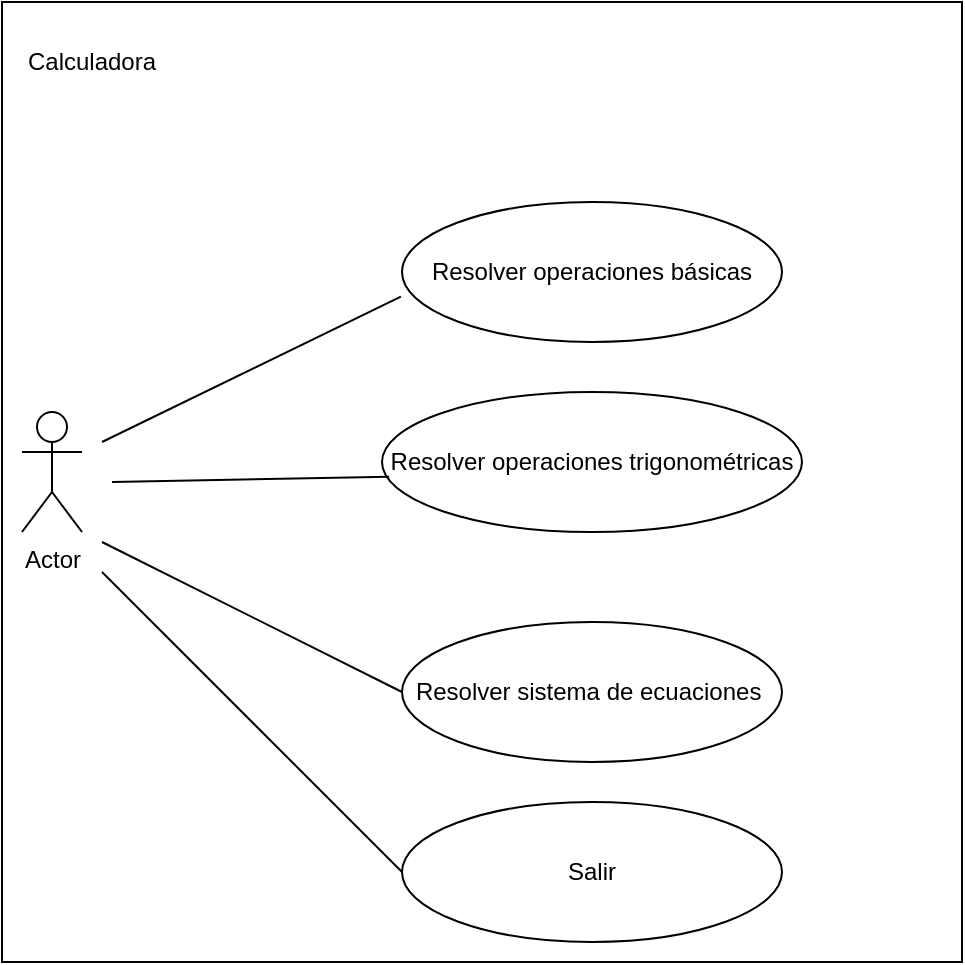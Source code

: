 <mxfile version="12.2.4" pages="1"><diagram id="wm0mV7RGcSNG0sLt0bYs" name="Page-1"><mxGraphModel dx="818" dy="327" grid="1" gridSize="10" guides="1" tooltips="1" connect="1" arrows="1" fold="1" page="1" pageScale="1" pageWidth="850" pageHeight="1100" math="0" shadow="0"><root><mxCell id="0"/><mxCell id="1" parent="0"/><mxCell id="35" value="" style="whiteSpace=wrap;html=1;aspect=fixed;" parent="1" vertex="1"><mxGeometry x="50" y="20" width="480" height="480" as="geometry"/></mxCell><mxCell id="5" value="Resolver operaciones básicas" style="ellipse;whiteSpace=wrap;html=1;" parent="1" vertex="1"><mxGeometry x="250" y="120" width="190" height="70" as="geometry"/></mxCell><mxCell id="6" value="Resolver operaciones trigonométricas" style="ellipse;whiteSpace=wrap;html=1;" parent="1" vertex="1"><mxGeometry x="240" y="215" width="210" height="70" as="geometry"/></mxCell><mxCell id="7" value="Resolver sistema de ecuaciones&amp;nbsp;" style="ellipse;whiteSpace=wrap;html=1;" parent="1" vertex="1"><mxGeometry x="250" y="330" width="190" height="70" as="geometry"/></mxCell><mxCell id="8" value="Actor" style="shape=umlActor;verticalLabelPosition=bottom;labelBackgroundColor=#ffffff;verticalAlign=top;html=1;" parent="1" vertex="1"><mxGeometry x="60" y="225" width="30" height="60" as="geometry"/></mxCell><mxCell id="31" value="" style="endArrow=none;html=1;entryX=-0.003;entryY=0.676;entryDx=0;entryDy=0;entryPerimeter=0;" parent="1" target="5" edge="1"><mxGeometry width="50" height="50" relative="1" as="geometry"><mxPoint x="100" y="240" as="sourcePoint"/><mxPoint x="150" y="200" as="targetPoint"/></mxGeometry></mxCell><mxCell id="32" value="" style="endArrow=none;html=1;entryX=0.017;entryY=0.605;entryDx=0;entryDy=0;entryPerimeter=0;" parent="1" target="6" edge="1"><mxGeometry width="50" height="50" relative="1" as="geometry"><mxPoint x="105" y="260" as="sourcePoint"/><mxPoint x="225" y="260" as="targetPoint"/></mxGeometry></mxCell><mxCell id="33" value="" style="endArrow=none;html=1;entryX=0;entryY=0.5;entryDx=0;entryDy=0;" parent="1" target="7" edge="1"><mxGeometry width="50" height="50" relative="1" as="geometry"><mxPoint x="100" y="290" as="sourcePoint"/><mxPoint x="269.43" y="187.32" as="targetPoint"/></mxGeometry></mxCell><mxCell id="36" value="Calculadora" style="text;html=1;strokeColor=none;fillColor=none;align=center;verticalAlign=middle;whiteSpace=wrap;rounded=0;" parent="1" vertex="1"><mxGeometry x="75" y="40" width="40" height="20" as="geometry"/></mxCell><mxCell id="37" value="Salir" style="ellipse;whiteSpace=wrap;html=1;" parent="1" vertex="1"><mxGeometry x="250" y="420" width="190" height="70" as="geometry"/></mxCell><mxCell id="39" value="" style="endArrow=none;html=1;exitX=0;exitY=0.5;exitDx=0;exitDy=0;" parent="1" source="37" edge="1"><mxGeometry width="50" height="50" relative="1" as="geometry"><mxPoint x="50" y="355" as="sourcePoint"/><mxPoint x="100" y="305" as="targetPoint"/></mxGeometry></mxCell></root></mxGraphModel></diagram></mxfile>